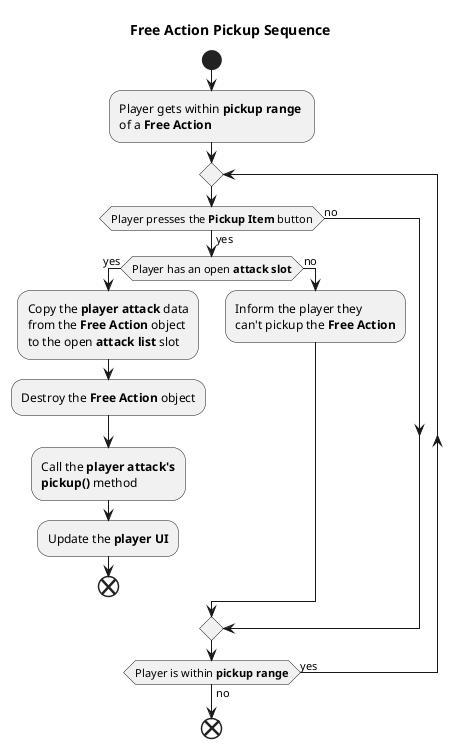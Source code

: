 @startuml Free_Action_Pickup_Sequence
title Free Action Pickup Sequence

start

:Player gets within **pickup range** \nof a **Free Action**;

repeat

    if (Player presses the **Pickup Item** button) then (yes)

        if (Player has an open **attack slot**) then (yes)

            :Copy the **player attack** data
            from the **Free Action** object
            to the open **attack list** slot;

            :Destroy the **Free Action** object;

            :Call the **player attack's**
            **pickup()** method;

            :Update the **player UI**;

            end

        else (no)

            :Inform the player they 
            can't pickup the **Free Action**;

        endif

    else (no)

    endif

repeat while(Player is within **pickup range**) is (yes) not (no)

end

@enduml